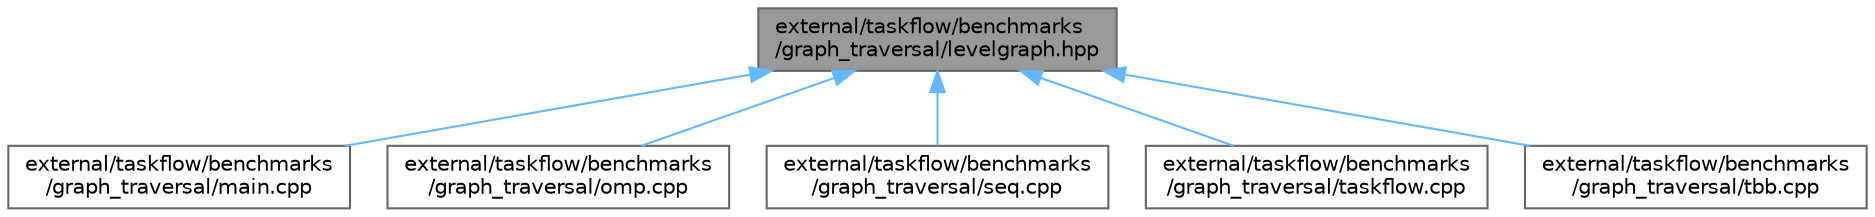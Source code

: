 digraph "external/taskflow/benchmarks/graph_traversal/levelgraph.hpp"
{
 // LATEX_PDF_SIZE
  bgcolor="transparent";
  edge [fontname=Helvetica,fontsize=10,labelfontname=Helvetica,labelfontsize=10];
  node [fontname=Helvetica,fontsize=10,shape=box,height=0.2,width=0.4];
  Node1 [id="Node000001",label="external/taskflow/benchmarks\l/graph_traversal/levelgraph.hpp",height=0.2,width=0.4,color="gray40", fillcolor="grey60", style="filled", fontcolor="black",tooltip=" "];
  Node1 -> Node2 [id="edge1_Node000001_Node000002",dir="back",color="steelblue1",style="solid",tooltip=" "];
  Node2 [id="Node000002",label="external/taskflow/benchmarks\l/graph_traversal/main.cpp",height=0.2,width=0.4,color="grey40", fillcolor="white", style="filled",URL="$external_2taskflow_2benchmarks_2graph__traversal_2main_8cpp.html",tooltip=" "];
  Node1 -> Node3 [id="edge2_Node000001_Node000003",dir="back",color="steelblue1",style="solid",tooltip=" "];
  Node3 [id="Node000003",label="external/taskflow/benchmarks\l/graph_traversal/omp.cpp",height=0.2,width=0.4,color="grey40", fillcolor="white", style="filled",URL="$benchmarks_2graph__traversal_2omp_8cpp.html",tooltip=" "];
  Node1 -> Node4 [id="edge3_Node000001_Node000004",dir="back",color="steelblue1",style="solid",tooltip=" "];
  Node4 [id="Node000004",label="external/taskflow/benchmarks\l/graph_traversal/seq.cpp",height=0.2,width=0.4,color="grey40", fillcolor="white", style="filled",URL="$graph__traversal_2seq_8cpp.html",tooltip=" "];
  Node1 -> Node5 [id="edge4_Node000001_Node000005",dir="back",color="steelblue1",style="solid",tooltip=" "];
  Node5 [id="Node000005",label="external/taskflow/benchmarks\l/graph_traversal/taskflow.cpp",height=0.2,width=0.4,color="grey40", fillcolor="white", style="filled",URL="$benchmarks_2graph__traversal_2taskflow_8cpp.html",tooltip=" "];
  Node1 -> Node6 [id="edge5_Node000001_Node000006",dir="back",color="steelblue1",style="solid",tooltip=" "];
  Node6 [id="Node000006",label="external/taskflow/benchmarks\l/graph_traversal/tbb.cpp",height=0.2,width=0.4,color="grey40", fillcolor="white", style="filled",URL="$benchmarks_2graph__traversal_2tbb_8cpp.html",tooltip=" "];
}
